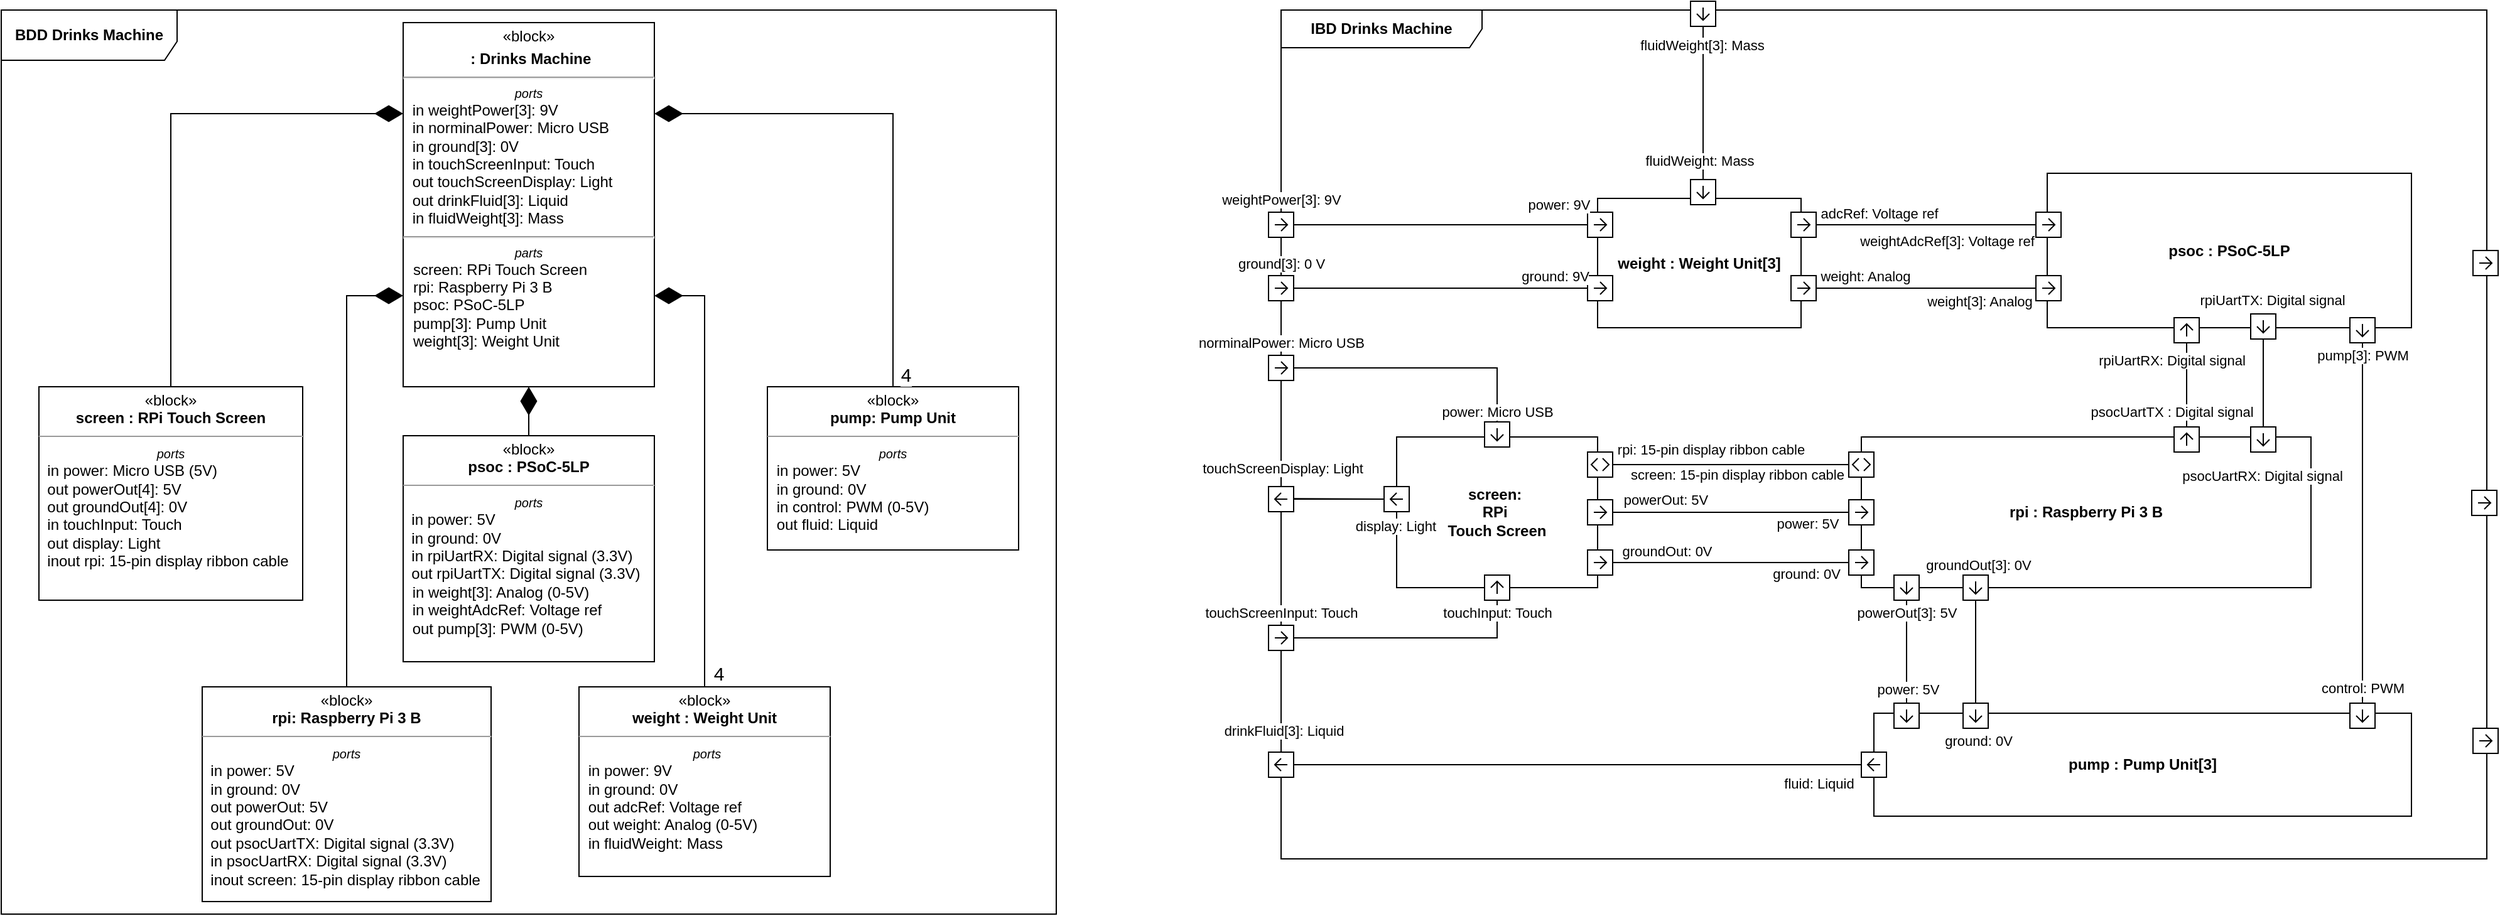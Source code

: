 <mxfile version="22.0.6" type="github">
  <diagram name="Side-1" id="0Zkaa5LIuvr8AhjXDH1g">
    <mxGraphModel dx="1489" dy="835" grid="1" gridSize="10" guides="1" tooltips="1" connect="1" arrows="1" fold="1" page="1" pageScale="1" pageWidth="827" pageHeight="1169" math="0" shadow="0">
      <root>
        <mxCell id="0" />
        <mxCell id="1" parent="0" />
        <mxCell id="g6-jFwndU6FCUU19JQ0p-2" value="&lt;b&gt;BDD Drinks Machine&lt;br&gt;&lt;/b&gt;" style="shape=umlFrame;whiteSpace=wrap;html=1;pointerEvents=0;width=140;height=40;" parent="1" vertex="1">
          <mxGeometry x="80" y="500" width="840" height="720" as="geometry" />
        </mxCell>
        <mxCell id="g6-jFwndU6FCUU19JQ0p-3" style="edgeStyle=orthogonalEdgeStyle;rounded=0;orthogonalLoop=1;jettySize=auto;html=1;exitX=0.5;exitY=0;exitDx=0;exitDy=0;entryX=0;entryY=0.25;entryDx=0;entryDy=0;endSize=20;endArrow=diamondThin;endFill=1;" parent="1" source="g6-jFwndU6FCUU19JQ0p-4" target="g6-jFwndU6FCUU19JQ0p-11" edge="1">
          <mxGeometry relative="1" as="geometry">
            <mxPoint x="400" y="705" as="targetPoint" />
          </mxGeometry>
        </mxCell>
        <mxCell id="g6-jFwndU6FCUU19JQ0p-4" value="&lt;p style=&quot;margin:0px;margin-top:4px;text-align:center;&quot;&gt;«block»&lt;br&gt;&lt;b&gt;screen : RPi Touch Screen&lt;/b&gt;&lt;br&gt;&lt;/p&gt;&lt;hr size=&quot;1&quot;&gt;&lt;div align=&quot;center&quot;&gt;&lt;i&gt;&lt;font style=&quot;font-size: 10px;&quot;&gt;ports&lt;/font&gt;&lt;/i&gt; &lt;br&gt;&lt;/div&gt;&lt;div&gt;&amp;nbsp; in power: Micro USB (5V)&lt;br&gt;&lt;div&gt;&amp;nbsp; out powerOut[4]: 5V&lt;/div&gt;&amp;nbsp; out groundOut[4]: 0V&amp;nbsp; &lt;/div&gt;&lt;div&gt;&amp;nbsp; in touchInput: Touch&lt;br&gt;&lt;/div&gt;&lt;div&gt;&amp;nbsp;&amp;nbsp;&lt;span style=&quot;background-color: initial;&quot;&gt;out display: Light&lt;/span&gt;&lt;/div&gt;&lt;div&gt;&amp;nbsp; inout rpi: 15-pin display ribbon cable&lt;/div&gt;&lt;div&gt;&lt;br&gt;&lt;/div&gt;&lt;p style=&quot;margin:0px;margin-left:4px;&quot;&gt;&amp;nbsp;&lt;br&gt;&lt;/p&gt;" style="verticalAlign=top;align=left;overflow=fill;fontSize=12;fontFamily=Helvetica;html=1;whiteSpace=wrap;" parent="1" vertex="1">
          <mxGeometry x="110" y="800" width="210" height="170" as="geometry" />
        </mxCell>
        <mxCell id="g6-jFwndU6FCUU19JQ0p-5" style="edgeStyle=orthogonalEdgeStyle;rounded=0;orthogonalLoop=1;jettySize=auto;html=1;exitX=0.5;exitY=0;exitDx=0;exitDy=0;endArrow=diamondThin;endFill=1;endSize=20;entryX=0;entryY=0.75;entryDx=0;entryDy=0;" parent="1" source="g6-jFwndU6FCUU19JQ0p-6" target="g6-jFwndU6FCUU19JQ0p-11" edge="1">
          <mxGeometry relative="1" as="geometry">
            <mxPoint x="400" y="738" as="targetPoint" />
          </mxGeometry>
        </mxCell>
        <mxCell id="g6-jFwndU6FCUU19JQ0p-6" value="&lt;p style=&quot;margin:0px;margin-top:4px;text-align:center;&quot;&gt;«block»&lt;br&gt;&lt;b&gt;rpi: Raspberry Pi 3 B&lt;/b&gt;&lt;br&gt;&lt;/p&gt;&lt;hr size=&quot;1&quot;&gt;&lt;div align=&quot;center&quot;&gt;&lt;i&gt;&lt;font style=&quot;font-size: 10px;&quot;&gt;ports&lt;/font&gt;&lt;/i&gt;&lt;/div&gt;&lt;div&gt;&amp;nbsp; in power: 5V&lt;/div&gt;&lt;div&gt;&amp;nbsp; in ground: 0V&lt;/div&gt;&lt;div&gt;&amp;nbsp; out powerOut: 5V&lt;/div&gt;&lt;div&gt;&amp;nbsp; out groundOut: 0V&lt;br&gt;&lt;/div&gt;&lt;div&gt;&amp;nbsp; out psocUartTX: Digital signal (3.3V)&lt;br&gt;&lt;/div&gt;&lt;div&gt;&amp;nbsp; in psocUartRX: Digital signal (3.3V)&lt;/div&gt;&lt;div&gt;&amp;nbsp; inout screen: 15-pin display ribbon cable&lt;br&gt;&lt;/div&gt;&lt;div&gt;&amp;nbsp; &lt;br&gt;&lt;/div&gt;&lt;p style=&quot;margin:0px;margin-left:4px;&quot;&gt;&amp;nbsp;&lt;br&gt;&lt;/p&gt;" style="verticalAlign=top;align=left;overflow=fill;fontSize=12;fontFamily=Helvetica;html=1;whiteSpace=wrap;" parent="1" vertex="1">
          <mxGeometry x="240" y="1039" width="230" height="171" as="geometry" />
        </mxCell>
        <mxCell id="g6-jFwndU6FCUU19JQ0p-7" style="edgeStyle=orthogonalEdgeStyle;rounded=0;orthogonalLoop=1;jettySize=auto;html=1;exitX=0.5;exitY=0;exitDx=0;exitDy=0;entryX=0.5;entryY=1;entryDx=0;entryDy=0;endArrow=diamondThin;endFill=1;endSize=20;" parent="1" source="g6-jFwndU6FCUU19JQ0p-8" target="g6-jFwndU6FCUU19JQ0p-11" edge="1">
          <mxGeometry relative="1" as="geometry">
            <mxPoint x="500" y="770" as="targetPoint" />
          </mxGeometry>
        </mxCell>
        <mxCell id="g6-jFwndU6FCUU19JQ0p-8" value="&lt;p style=&quot;margin:0px;margin-top:4px;text-align:center;&quot;&gt;«block»&lt;br&gt;&lt;b&gt;psoc : PSoC-5LP&lt;/b&gt;&lt;br&gt;&lt;/p&gt;&lt;hr size=&quot;1&quot;&gt;&lt;div align=&quot;center&quot;&gt;&lt;i&gt;&lt;font style=&quot;font-size: 10px;&quot;&gt;ports&lt;/font&gt;&lt;/i&gt;&lt;/div&gt;&lt;div&gt;&amp;nbsp; in power: 5V&lt;div&gt;&amp;nbsp; in ground: 0V&lt;/div&gt;&lt;/div&gt;&lt;div&gt;&amp;nbsp; in rpiUartRX: Digital signal (3.3V)&lt;/div&gt;&lt;div&gt;&amp;nbsp; out rpiUartTX: Digital signal (3.3V)&lt;/div&gt;&lt;p style=&quot;margin:0px;margin-left:4px;&quot;&gt;&amp;nbsp;in weight[3]: Analog (0-5V)&lt;/p&gt;&lt;p style=&quot;margin:0px;margin-left:4px;&quot;&gt;&amp;nbsp;in weightAdcRef: Voltage ref &lt;br&gt;&lt;/p&gt;&lt;p style=&quot;margin:0px;margin-left:4px;&quot;&gt;&amp;nbsp;out pump[3]: PWM (0-5V)&lt;br&gt;&lt;/p&gt;" style="verticalAlign=top;align=left;overflow=fill;fontSize=12;fontFamily=Helvetica;html=1;whiteSpace=wrap;" parent="1" vertex="1">
          <mxGeometry x="400" y="839" width="200" height="180" as="geometry" />
        </mxCell>
        <mxCell id="g6-jFwndU6FCUU19JQ0p-9" style="edgeStyle=orthogonalEdgeStyle;rounded=0;orthogonalLoop=1;jettySize=auto;html=1;exitX=0.5;exitY=0;exitDx=0;exitDy=0;entryX=1;entryY=0.75;entryDx=0;entryDy=0;endArrow=diamondThin;endFill=1;endSize=20;" parent="1" source="g6-jFwndU6FCUU19JQ0p-10" target="g6-jFwndU6FCUU19JQ0p-11" edge="1">
          <mxGeometry relative="1" as="geometry">
            <mxPoint x="600" y="737.5" as="targetPoint" />
          </mxGeometry>
        </mxCell>
        <mxCell id="g6-jFwndU6FCUU19JQ0p-10" value="&lt;p style=&quot;margin:0px;margin-top:4px;text-align:center;&quot;&gt;«block»&lt;br&gt;&lt;b&gt;weight : Weight Unit&lt;/b&gt;&lt;br&gt;&lt;/p&gt;&lt;hr size=&quot;1&quot;&gt;&lt;p style=&quot;margin:0px;margin-left:4px;&quot; align=&quot;center&quot;&gt;&lt;i&gt;&lt;font style=&quot;font-size: 10px;&quot;&gt;ports&lt;/font&gt;&lt;/i&gt;&lt;/p&gt;&lt;p style=&quot;margin:0px;margin-left:4px;&quot;&gt;&amp;nbsp;in power: 9V&lt;/p&gt;&lt;p style=&quot;margin:0px;margin-left:4px;&quot;&gt;&amp;nbsp;in ground: 0V&lt;br&gt;&lt;/p&gt;&lt;p style=&quot;margin:0px;margin-left:4px;&quot;&gt;&amp;nbsp;out adcRef: Voltage ref&lt;br&gt;&lt;/p&gt;&lt;p style=&quot;margin:0px;margin-left:4px;&quot;&gt;&amp;nbsp;out weight: Analog (0-5V)&lt;/p&gt;&lt;p style=&quot;margin:0px;margin-left:4px;&quot;&gt;&amp;nbsp;in fluidWeight: Mass&lt;br&gt;&lt;/p&gt;&lt;p style=&quot;margin:0px;margin-left:4px;&quot;&gt;&lt;br&gt;&lt;/p&gt;&lt;p style=&quot;margin:0px;margin-left:4px;&quot;&gt;&amp;nbsp;&lt;br&gt;&lt;/p&gt;" style="verticalAlign=top;align=left;overflow=fill;fontSize=12;fontFamily=Helvetica;html=1;whiteSpace=wrap;" parent="1" vertex="1">
          <mxGeometry x="540" y="1039" width="200" height="151" as="geometry" />
        </mxCell>
        <mxCell id="g6-jFwndU6FCUU19JQ0p-11" value="&lt;p style=&quot;margin:0px;margin-top:4px;text-align:center;&quot;&gt;«block»&lt;/p&gt;&lt;p style=&quot;margin:0px;margin-top:4px;text-align:center;&quot;&gt;&lt;b&gt;&amp;nbsp;: &lt;/b&gt;&lt;b&gt;Drinks Machine&lt;/b&gt;&lt;/p&gt;&lt;hr&gt;&lt;p style=&quot;font-size:10px;margin:0px;text-align:center;&quot;&gt;&lt;i&gt;ports&lt;/i&gt;&lt;/p&gt;&lt;p style=&quot;margin:0px;margin-left:4px;&quot; align=&quot;left&quot;&gt;&amp;nbsp;in weightPower[3]: 9V&lt;/p&gt;&lt;p style=&quot;margin:0px;margin-left:4px;&quot; align=&quot;left&quot;&gt;&amp;nbsp;in norminalPower: Micro USB&lt;br&gt;&lt;/p&gt;&lt;p style=&quot;margin:0px;margin-left:4px;&quot; align=&quot;left&quot;&gt;&amp;nbsp;in ground[3]: 0V&lt;/p&gt;&lt;p style=&quot;margin:0px;margin-left:4px;&quot; align=&quot;left&quot;&gt;&amp;nbsp;in touchScreenInput: Touch &lt;br&gt;&lt;/p&gt;&lt;p style=&quot;margin:0px;margin-left:4px;&quot; align=&quot;left&quot;&gt;&amp;nbsp;out touchScreenDisplay: Light&lt;/p&gt;&lt;p style=&quot;margin:0px;margin-left:4px;&quot; align=&quot;left&quot;&gt;&amp;nbsp;out drinkFluid[3]: Liquid&lt;/p&gt;&lt;p style=&quot;margin:0px;margin-left:4px;&quot; align=&quot;left&quot;&gt;&amp;nbsp;in fluidWeight[3]: Mass&lt;/p&gt;&lt;p style=&quot;margin:0px;margin-left:8px;text-align:left;&quot;&gt;&lt;/p&gt;&lt;hr&gt;&lt;p style=&quot;font-size:10px;margin:0px;text-align:center;&quot;&gt;&lt;i&gt;parts&lt;/i&gt;&lt;/p&gt;&lt;p style=&quot;margin:0px;margin-left:8px;text-align:left;&quot;&gt;screen: RPi Touch Screen &lt;br&gt;&lt;/p&gt;&lt;p style=&quot;margin:0px;margin-left:8px;text-align:left;&quot;&gt;rpi: Raspberry Pi 3 B&lt;/p&gt;&lt;p style=&quot;margin:0px;margin-left:8px;text-align:left;&quot;&gt;psoc: PSoC-5LP&lt;/p&gt;&lt;p style=&quot;margin:0px;margin-left:8px;text-align:left;&quot;&gt;pump[3]: Pump Unit&lt;/p&gt;&lt;p style=&quot;margin:0px;margin-left:8px;text-align:left;&quot;&gt;weight[3]: Weight Unit&lt;br&gt;&lt;/p&gt;&lt;p style=&quot;margin:0px;margin-left:8px;text-align:left;&quot;&gt;&lt;br&gt;&lt;/p&gt;&lt;p style=&quot;margin:0px;margin-left:8px;text-align:left;&quot;&gt;&lt;br&gt;&lt;/p&gt;&lt;p style=&quot;margin:0px;margin-left:8px;text-align:left;&quot;&gt;&lt;br&gt;&lt;/p&gt;&lt;p style=&quot;margin:0px;margin-left:8px;text-align:left;&quot;&gt;&lt;br&gt;&lt;/p&gt;" style="shape=rect;html=1;overflow=fill;whiteSpace=wrap;" parent="1" vertex="1">
          <mxGeometry x="400" y="510" width="200" height="290" as="geometry" />
        </mxCell>
        <mxCell id="g6-jFwndU6FCUU19JQ0p-12" value="&lt;p style=&quot;margin:0px;margin-top:4px;text-align:center;&quot;&gt;«block»&lt;br&gt;&lt;b&gt;pump: Pump Unit&lt;/b&gt;&lt;br&gt;&lt;/p&gt;&lt;hr size=&quot;1&quot;&gt;&lt;div align=&quot;center&quot;&gt;&lt;i&gt;&lt;font style=&quot;font-size: 10px;&quot;&gt;ports&lt;/font&gt;&lt;/i&gt; &lt;br&gt;&lt;/div&gt;&lt;p style=&quot;margin:0px;margin-left:4px;&quot;&gt;&amp;nbsp;in power: 5V&lt;br&gt;&lt;/p&gt;&lt;p style=&quot;margin:0px;margin-left:4px;&quot;&gt;&amp;nbsp;in ground: 0V&lt;/p&gt;&lt;p style=&quot;margin:0px;margin-left:4px;&quot;&gt;&amp;nbsp;in control: PWM (0-5V)&lt;/p&gt;&lt;p style=&quot;margin:0px;margin-left:4px;&quot;&gt;&amp;nbsp;out fluid: Liquid&lt;/p&gt;&lt;p style=&quot;margin:0px;margin-left:4px;&quot;&gt;&amp;nbsp;&lt;br&gt;&lt;/p&gt;&lt;p style=&quot;margin:0px;margin-left:4px;&quot;&gt;&amp;nbsp;&lt;br&gt;&lt;/p&gt;&lt;p style=&quot;margin:0px;margin-left:4px;&quot;&gt;&lt;br&gt;&lt;/p&gt;" style="verticalAlign=top;align=left;overflow=fill;fontSize=12;fontFamily=Helvetica;html=1;whiteSpace=wrap;" parent="1" vertex="1">
          <mxGeometry x="690" y="800" width="200" height="130" as="geometry" />
        </mxCell>
        <mxCell id="g6-jFwndU6FCUU19JQ0p-13" style="edgeStyle=orthogonalEdgeStyle;rounded=0;orthogonalLoop=1;jettySize=auto;html=1;exitX=0.5;exitY=0;exitDx=0;exitDy=0;entryX=1;entryY=0.25;entryDx=0;entryDy=0;endSize=20;endArrow=diamondThin;endFill=1;" parent="1" source="g6-jFwndU6FCUU19JQ0p-12" target="g6-jFwndU6FCUU19JQ0p-11" edge="1">
          <mxGeometry relative="1" as="geometry">
            <mxPoint x="870" y="547" as="targetPoint" />
            <mxPoint x="684" y="764" as="sourcePoint" />
          </mxGeometry>
        </mxCell>
        <mxCell id="_ADm5sP4qU8iRWEGnTbN-1" value="&lt;b&gt;IBD Drinks Machine &lt;br&gt;&lt;/b&gt;" style="shape=umlFrame;whiteSpace=wrap;html=1;pointerEvents=0;recursiveResize=0;container=1;collapsible=0;width=160;" vertex="1" parent="1">
          <mxGeometry x="1099" y="500" width="960" height="676" as="geometry" />
        </mxCell>
        <mxCell id="_ADm5sP4qU8iRWEGnTbN-2" value="&lt;b&gt;psoc : PSoC-5LP&lt;br&gt;&lt;/b&gt;" style="rounded=0;whiteSpace=wrap;html=1;" vertex="1" parent="_ADm5sP4qU8iRWEGnTbN-1">
          <mxGeometry x="610" y="130" width="290" height="123" as="geometry" />
        </mxCell>
        <mxCell id="_ADm5sP4qU8iRWEGnTbN-3" value="&lt;b&gt;rpi : Raspberry Pi 3 B&lt;br&gt;&lt;/b&gt;" style="rounded=0;whiteSpace=wrap;html=1;" vertex="1" parent="_ADm5sP4qU8iRWEGnTbN-1">
          <mxGeometry x="462" y="340" width="358" height="120" as="geometry" />
        </mxCell>
        <mxCell id="_ADm5sP4qU8iRWEGnTbN-4" value="&lt;div&gt;&lt;b&gt;screen:&amp;nbsp;&lt;/b&gt;&lt;/div&gt;&lt;div&gt;&lt;b&gt;RPi&amp;nbsp;&lt;/b&gt;&lt;/div&gt;&lt;div&gt;&lt;b&gt;Touch Screen&lt;/b&gt;&lt;/div&gt;" style="rounded=0;whiteSpace=wrap;html=1;" vertex="1" parent="_ADm5sP4qU8iRWEGnTbN-1">
          <mxGeometry x="92" y="340" width="160" height="120" as="geometry" />
        </mxCell>
        <mxCell id="_ADm5sP4qU8iRWEGnTbN-5" value="&lt;b&gt;pump : Pump Unit[3]&lt;br&gt;&lt;/b&gt;" style="rounded=0;whiteSpace=wrap;html=1;" vertex="1" parent="_ADm5sP4qU8iRWEGnTbN-1">
          <mxGeometry x="472" y="560" width="428" height="82" as="geometry" />
        </mxCell>
        <mxCell id="_ADm5sP4qU8iRWEGnTbN-8" value="" style="html=1;shape=mxgraph.sysml.port;sysMLPortType=flowN;direction=east;" vertex="1" parent="_ADm5sP4qU8iRWEGnTbN-1">
          <mxGeometry x="711" y="245" width="20" height="20" as="geometry" />
        </mxCell>
        <mxCell id="_ADm5sP4qU8iRWEGnTbN-9" value="" style="html=1;shape=mxgraph.sysml.port;sysMLPortType=flowN;direction=east;" vertex="1" parent="_ADm5sP4qU8iRWEGnTbN-1">
          <mxGeometry x="711" y="332" width="20" height="20" as="geometry" />
        </mxCell>
        <mxCell id="_ADm5sP4qU8iRWEGnTbN-10" value="" style="html=1;shape=mxgraph.sysml.port;sysMLPortType=flowN;direction=west;" vertex="1" parent="_ADm5sP4qU8iRWEGnTbN-1">
          <mxGeometry x="772" y="332" width="20" height="20" as="geometry" />
        </mxCell>
        <mxCell id="_ADm5sP4qU8iRWEGnTbN-11" value="" style="html=1;shape=mxgraph.sysml.port;sysMLPortType=flowN;direction=west;" vertex="1" parent="_ADm5sP4qU8iRWEGnTbN-1">
          <mxGeometry x="772" y="242" width="20" height="20" as="geometry" />
        </mxCell>
        <mxCell id="_ADm5sP4qU8iRWEGnTbN-12" value="" style="endArrow=none;html=1;rounded=0;exitX=0.5;exitY=1;exitDx=0;exitDy=0;exitPerimeter=0;entryX=0.5;entryY=0;entryDx=0;entryDy=0;entryPerimeter=0;" edge="1" parent="_ADm5sP4qU8iRWEGnTbN-1" source="_ADm5sP4qU8iRWEGnTbN-8" target="_ADm5sP4qU8iRWEGnTbN-9">
          <mxGeometry width="50" height="50" relative="1" as="geometry">
            <mxPoint x="390" y="21" as="sourcePoint" />
            <mxPoint x="388" y="152" as="targetPoint" />
          </mxGeometry>
        </mxCell>
        <mxCell id="_ADm5sP4qU8iRWEGnTbN-13" value="psocUartTX : Digital signal" style="edgeLabel;html=1;align=center;verticalAlign=middle;resizable=0;points=[];" connectable="0" vertex="1" parent="_ADm5sP4qU8iRWEGnTbN-12">
          <mxGeometry x="0.725" relative="1" as="geometry">
            <mxPoint x="-12" y="-3" as="offset" />
          </mxGeometry>
        </mxCell>
        <mxCell id="_ADm5sP4qU8iRWEGnTbN-14" value="rpiUartRX: Digital signal" style="edgeLabel;html=1;align=center;verticalAlign=middle;resizable=0;points=[];" connectable="0" vertex="1" parent="_ADm5sP4qU8iRWEGnTbN-12">
          <mxGeometry x="-0.598" y="4" relative="1" as="geometry">
            <mxPoint x="-16" as="offset" />
          </mxGeometry>
        </mxCell>
        <mxCell id="_ADm5sP4qU8iRWEGnTbN-15" value="" style="endArrow=none;html=1;rounded=0;exitX=0.5;exitY=0;exitDx=0;exitDy=0;exitPerimeter=0;entryX=0.5;entryY=1;entryDx=0;entryDy=0;entryPerimeter=0;" edge="1" parent="_ADm5sP4qU8iRWEGnTbN-1" source="_ADm5sP4qU8iRWEGnTbN-11" target="_ADm5sP4qU8iRWEGnTbN-10">
          <mxGeometry width="50" height="50" relative="1" as="geometry">
            <mxPoint x="933" y="139" as="sourcePoint" />
            <mxPoint x="931" y="270" as="targetPoint" />
          </mxGeometry>
        </mxCell>
        <mxCell id="_ADm5sP4qU8iRWEGnTbN-16" value="psocUartRX: Digital signal " style="edgeLabel;html=1;align=center;verticalAlign=middle;resizable=0;points=[];" connectable="0" vertex="1" parent="_ADm5sP4qU8iRWEGnTbN-15">
          <mxGeometry x="0.725" relative="1" as="geometry">
            <mxPoint x="-1" y="48" as="offset" />
          </mxGeometry>
        </mxCell>
        <mxCell id="_ADm5sP4qU8iRWEGnTbN-17" value="rpiUartTX: Digital signal" style="edgeLabel;html=1;align=center;verticalAlign=middle;resizable=0;points=[];" connectable="0" vertex="1" parent="_ADm5sP4qU8iRWEGnTbN-15">
          <mxGeometry x="-0.555" relative="1" as="geometry">
            <mxPoint x="7" y="-47" as="offset" />
          </mxGeometry>
        </mxCell>
        <mxCell id="_ADm5sP4qU8iRWEGnTbN-21" value="" style="html=1;shape=mxgraph.sysml.port;sysMLPortType=flowN;direction=west;" vertex="1" parent="_ADm5sP4qU8iRWEGnTbN-1">
          <mxGeometry x="488" y="450" width="20" height="20" as="geometry" />
        </mxCell>
        <mxCell id="_ADm5sP4qU8iRWEGnTbN-22" value="" style="html=1;shape=mxgraph.sysml.port;sysMLPortType=flowN;direction=west;" vertex="1" parent="_ADm5sP4qU8iRWEGnTbN-1">
          <mxGeometry x="488" y="552" width="20" height="20" as="geometry" />
        </mxCell>
        <mxCell id="_ADm5sP4qU8iRWEGnTbN-23" value="" style="endArrow=none;html=1;rounded=0;exitX=0.5;exitY=0;exitDx=0;exitDy=0;exitPerimeter=0;entryX=0.5;entryY=1;entryDx=0;entryDy=0;entryPerimeter=0;" edge="1" parent="_ADm5sP4qU8iRWEGnTbN-1" source="_ADm5sP4qU8iRWEGnTbN-21" target="_ADm5sP4qU8iRWEGnTbN-22">
          <mxGeometry width="50" height="50" relative="1" as="geometry">
            <mxPoint x="724" y="454" as="sourcePoint" />
            <mxPoint x="721" y="523" as="targetPoint" />
          </mxGeometry>
        </mxCell>
        <mxCell id="_ADm5sP4qU8iRWEGnTbN-24" value="power: 5V" style="edgeLabel;html=1;align=center;verticalAlign=middle;resizable=0;points=[];" connectable="0" vertex="1" parent="_ADm5sP4qU8iRWEGnTbN-23">
          <mxGeometry x="0.725" relative="1" as="geometry">
            <mxPoint x="1" as="offset" />
          </mxGeometry>
        </mxCell>
        <mxCell id="_ADm5sP4qU8iRWEGnTbN-25" value="powerOut[3]: 5V" style="edgeLabel;html=1;align=center;verticalAlign=middle;resizable=0;points=[];" connectable="0" vertex="1" parent="_ADm5sP4qU8iRWEGnTbN-23">
          <mxGeometry x="-0.555" relative="1" as="geometry">
            <mxPoint y="-8" as="offset" />
          </mxGeometry>
        </mxCell>
        <mxCell id="_ADm5sP4qU8iRWEGnTbN-27" value="" style="html=1;shape=mxgraph.sysml.port;sysMLPortType=flowN;direction=south;" vertex="1" parent="_ADm5sP4qU8iRWEGnTbN-1">
          <mxGeometry x="949" y="572" width="20" height="20" as="geometry" />
        </mxCell>
        <mxCell id="_ADm5sP4qU8iRWEGnTbN-34" value="" style="endArrow=none;html=1;rounded=0;exitX=1;exitY=0.5;exitDx=0;exitDy=0;exitPerimeter=0;entryX=0.5;entryY=0;entryDx=0;entryDy=0;entryPerimeter=0;" edge="1" parent="_ADm5sP4qU8iRWEGnTbN-1" target="_ADm5sP4qU8iRWEGnTbN-78">
          <mxGeometry width="50" height="50" relative="1" as="geometry">
            <mxPoint x="10" y="389.08" as="sourcePoint" />
            <mxPoint x="95" y="389.08" as="targetPoint" />
          </mxGeometry>
        </mxCell>
        <mxCell id="_ADm5sP4qU8iRWEGnTbN-35" value="display: Light" style="edgeLabel;html=1;align=center;verticalAlign=middle;resizable=0;points=[];" connectable="0" vertex="1" parent="_ADm5sP4qU8iRWEGnTbN-34">
          <mxGeometry x="0.725" relative="1" as="geometry">
            <mxPoint x="19" y="21" as="offset" />
          </mxGeometry>
        </mxCell>
        <mxCell id="_ADm5sP4qU8iRWEGnTbN-36" value="touchScreenDisplay: Light" style="edgeLabel;html=1;align=center;verticalAlign=middle;resizable=0;points=[];" connectable="0" vertex="1" parent="_ADm5sP4qU8iRWEGnTbN-34">
          <mxGeometry x="-0.555" relative="1" as="geometry">
            <mxPoint x="-25" y="-24" as="offset" />
          </mxGeometry>
        </mxCell>
        <mxCell id="_ADm5sP4qU8iRWEGnTbN-37" value="" style="endArrow=none;html=1;rounded=0;exitX=1;exitY=0.5;exitDx=0;exitDy=0;exitPerimeter=0;entryX=0;entryY=0.5;entryDx=0;entryDy=0;entryPerimeter=0;" edge="1" parent="_ADm5sP4qU8iRWEGnTbN-1" source="_ADm5sP4qU8iRWEGnTbN-80" target="_ADm5sP4qU8iRWEGnTbN-81">
          <mxGeometry width="50" height="50" relative="1" as="geometry">
            <mxPoint x="282" y="361.86" as="sourcePoint" />
            <mxPoint x="446.0" y="361.86" as="targetPoint" />
          </mxGeometry>
        </mxCell>
        <mxCell id="_ADm5sP4qU8iRWEGnTbN-38" value="screen: 15-pin display ribbon cable" style="edgeLabel;html=1;align=center;verticalAlign=middle;resizable=0;points=[];" connectable="0" vertex="1" parent="_ADm5sP4qU8iRWEGnTbN-37">
          <mxGeometry x="0.725" relative="1" as="geometry">
            <mxPoint x="-63" y="8" as="offset" />
          </mxGeometry>
        </mxCell>
        <mxCell id="_ADm5sP4qU8iRWEGnTbN-39" value="rpi: 15-pin display ribbon cable" style="edgeLabel;html=1;align=center;verticalAlign=middle;resizable=0;points=[];" connectable="0" vertex="1" parent="_ADm5sP4qU8iRWEGnTbN-37">
          <mxGeometry x="-0.555" relative="1" as="geometry">
            <mxPoint x="36" y="-12" as="offset" />
          </mxGeometry>
        </mxCell>
        <mxCell id="_ADm5sP4qU8iRWEGnTbN-46" value="" style="endArrow=none;html=1;rounded=0;exitX=0.5;exitY=0;exitDx=0;exitDy=0;exitPerimeter=0;entryX=0.5;entryY=1;entryDx=0;entryDy=0;entryPerimeter=0;" edge="1" parent="_ADm5sP4qU8iRWEGnTbN-1" source="_ADm5sP4qU8iRWEGnTbN-52" target="_ADm5sP4qU8iRWEGnTbN-55">
          <mxGeometry width="50" height="50" relative="1" as="geometry">
            <mxPoint x="339" y="395" as="sourcePoint" />
            <mxPoint x="514" y="395" as="targetPoint" />
          </mxGeometry>
        </mxCell>
        <mxCell id="_ADm5sP4qU8iRWEGnTbN-47" value="power: 5V" style="edgeLabel;html=1;align=center;verticalAlign=middle;resizable=0;points=[];" connectable="0" vertex="1" parent="_ADm5sP4qU8iRWEGnTbN-46">
          <mxGeometry x="0.725" relative="1" as="geometry">
            <mxPoint x="-7" y="9" as="offset" />
          </mxGeometry>
        </mxCell>
        <mxCell id="_ADm5sP4qU8iRWEGnTbN-48" value="powerOut: 5V" style="edgeLabel;html=1;align=center;verticalAlign=middle;resizable=0;points=[];" connectable="0" vertex="1" parent="_ADm5sP4qU8iRWEGnTbN-46">
          <mxGeometry x="-0.555" relative="1" as="geometry">
            <mxPoint y="-10" as="offset" />
          </mxGeometry>
        </mxCell>
        <mxCell id="_ADm5sP4qU8iRWEGnTbN-49" value="" style="endArrow=none;html=1;rounded=0;exitX=0.5;exitY=0;exitDx=0;exitDy=0;exitPerimeter=0;entryX=0.5;entryY=1;entryDx=0;entryDy=0;entryPerimeter=0;" edge="1" parent="_ADm5sP4qU8iRWEGnTbN-1" source="_ADm5sP4qU8iRWEGnTbN-53" target="_ADm5sP4qU8iRWEGnTbN-54">
          <mxGeometry width="50" height="50" relative="1" as="geometry">
            <mxPoint x="337" y="425" as="sourcePoint" />
            <mxPoint x="516" y="425" as="targetPoint" />
          </mxGeometry>
        </mxCell>
        <mxCell id="_ADm5sP4qU8iRWEGnTbN-50" value="ground: 0V" style="edgeLabel;html=1;align=center;verticalAlign=middle;resizable=0;points=[];" connectable="0" vertex="1" parent="_ADm5sP4qU8iRWEGnTbN-49">
          <mxGeometry x="0.725" relative="1" as="geometry">
            <mxPoint x="-8" y="9" as="offset" />
          </mxGeometry>
        </mxCell>
        <mxCell id="_ADm5sP4qU8iRWEGnTbN-51" value="groundOut: 0V" style="edgeLabel;html=1;align=center;verticalAlign=middle;resizable=0;points=[];" connectable="0" vertex="1" parent="_ADm5sP4qU8iRWEGnTbN-49">
          <mxGeometry x="-0.555" relative="1" as="geometry">
            <mxPoint x="1" y="-9" as="offset" />
          </mxGeometry>
        </mxCell>
        <mxCell id="_ADm5sP4qU8iRWEGnTbN-52" value="" style="html=1;shape=mxgraph.sysml.port;sysMLPortType=flowN;direction=south;" vertex="1" parent="_ADm5sP4qU8iRWEGnTbN-1">
          <mxGeometry x="244" y="390" width="20" height="20" as="geometry" />
        </mxCell>
        <mxCell id="_ADm5sP4qU8iRWEGnTbN-53" value="" style="html=1;shape=mxgraph.sysml.port;sysMLPortType=flowN;direction=south;" vertex="1" parent="_ADm5sP4qU8iRWEGnTbN-1">
          <mxGeometry x="244" y="430" width="20" height="20" as="geometry" />
        </mxCell>
        <mxCell id="_ADm5sP4qU8iRWEGnTbN-54" value="" style="html=1;shape=mxgraph.sysml.port;sysMLPortType=flowN;direction=south;" vertex="1" parent="_ADm5sP4qU8iRWEGnTbN-1">
          <mxGeometry x="452" y="430" width="20" height="20" as="geometry" />
        </mxCell>
        <mxCell id="_ADm5sP4qU8iRWEGnTbN-55" value="" style="html=1;shape=mxgraph.sysml.port;sysMLPortType=flowN;direction=south;" vertex="1" parent="_ADm5sP4qU8iRWEGnTbN-1">
          <mxGeometry x="452" y="390" width="20" height="20" as="geometry" />
        </mxCell>
        <mxCell id="_ADm5sP4qU8iRWEGnTbN-57" value="" style="html=1;shape=mxgraph.sysml.port;sysMLPortType=flowN;direction=south;" vertex="1" parent="_ADm5sP4qU8iRWEGnTbN-1">
          <mxGeometry x="949" y="191.5" width="20" height="20" as="geometry" />
        </mxCell>
        <mxCell id="_ADm5sP4qU8iRWEGnTbN-61" value="&lt;b&gt;weight : Weight Unit[3]&lt;br&gt;&lt;/b&gt;" style="rounded=0;whiteSpace=wrap;html=1;" vertex="1" parent="_ADm5sP4qU8iRWEGnTbN-1">
          <mxGeometry x="252" y="150" width="162" height="103" as="geometry" />
        </mxCell>
        <mxCell id="_ADm5sP4qU8iRWEGnTbN-62" value="" style="endArrow=none;html=1;rounded=0;entryX=0.5;entryY=0;entryDx=0;entryDy=0;entryPerimeter=0;exitX=0.5;exitY=1;exitDx=0;exitDy=0;exitPerimeter=0;" edge="1" parent="_ADm5sP4qU8iRWEGnTbN-1" source="_ADm5sP4qU8iRWEGnTbN-65" target="_ADm5sP4qU8iRWEGnTbN-66">
          <mxGeometry width="50" height="50" relative="1" as="geometry">
            <mxPoint x="190" y="122" as="sourcePoint" />
            <mxPoint x="190" y="13" as="targetPoint" />
          </mxGeometry>
        </mxCell>
        <mxCell id="_ADm5sP4qU8iRWEGnTbN-63" value="fluidWeight: Mass" style="edgeLabel;html=1;align=center;verticalAlign=middle;resizable=0;points=[];" connectable="0" vertex="1" parent="_ADm5sP4qU8iRWEGnTbN-62">
          <mxGeometry x="-0.766" relative="1" as="geometry">
            <mxPoint x="-3" y="-1" as="offset" />
          </mxGeometry>
        </mxCell>
        <mxCell id="_ADm5sP4qU8iRWEGnTbN-64" value="fluidWeight[3]: Mass" style="edgeLabel;html=1;align=center;verticalAlign=middle;resizable=0;points=[];" connectable="0" vertex="1" parent="_ADm5sP4qU8iRWEGnTbN-62">
          <mxGeometry x="0.76" y="1" relative="1" as="geometry">
            <mxPoint as="offset" />
          </mxGeometry>
        </mxCell>
        <mxCell id="_ADm5sP4qU8iRWEGnTbN-65" value="" style="html=1;shape=mxgraph.sysml.port;sysMLPortType=flowN;direction=west;" vertex="1" parent="_ADm5sP4qU8iRWEGnTbN-1">
          <mxGeometry x="326" y="135" width="20" height="20" as="geometry" />
        </mxCell>
        <mxCell id="_ADm5sP4qU8iRWEGnTbN-66" value="" style="html=1;shape=mxgraph.sysml.port;sysMLPortType=flowN;direction=west;" vertex="1" parent="_ADm5sP4qU8iRWEGnTbN-1">
          <mxGeometry x="326" y="-7" width="20" height="20" as="geometry" />
        </mxCell>
        <mxCell id="_ADm5sP4qU8iRWEGnTbN-68" value="" style="html=1;shape=mxgraph.sysml.port;sysMLPortType=flowN;direction=west;" vertex="1" parent="_ADm5sP4qU8iRWEGnTbN-1">
          <mxGeometry x="162" y="328" width="20" height="20" as="geometry" />
        </mxCell>
        <mxCell id="_ADm5sP4qU8iRWEGnTbN-79" value="" style="edgeStyle=orthogonalEdgeStyle;rounded=0;orthogonalLoop=1;jettySize=auto;html=1;endArrow=none;endFill=0;" edge="1" parent="_ADm5sP4qU8iRWEGnTbN-1" source="_ADm5sP4qU8iRWEGnTbN-77" target="_ADm5sP4qU8iRWEGnTbN-78">
          <mxGeometry relative="1" as="geometry" />
        </mxCell>
        <mxCell id="_ADm5sP4qU8iRWEGnTbN-77" value="" style="html=1;shape=mxgraph.sysml.port;sysMLPortType=flowN;direction=north;" vertex="1" parent="_ADm5sP4qU8iRWEGnTbN-1">
          <mxGeometry x="-10" y="379.5" width="20" height="20" as="geometry" />
        </mxCell>
        <mxCell id="_ADm5sP4qU8iRWEGnTbN-78" value="" style="html=1;shape=mxgraph.sysml.port;sysMLPortType=flowN;direction=north;" vertex="1" parent="_ADm5sP4qU8iRWEGnTbN-1">
          <mxGeometry x="82" y="379.5" width="20" height="20" as="geometry" />
        </mxCell>
        <mxCell id="_ADm5sP4qU8iRWEGnTbN-80" value="" style="html=1;shape=mxgraph.sysml.port;sysMLPortType=doubleH;" vertex="1" parent="_ADm5sP4qU8iRWEGnTbN-1">
          <mxGeometry x="244" y="352" width="20" height="20" as="geometry" />
        </mxCell>
        <mxCell id="_ADm5sP4qU8iRWEGnTbN-81" value="" style="html=1;shape=mxgraph.sysml.port;sysMLPortType=doubleH;" vertex="1" parent="_ADm5sP4qU8iRWEGnTbN-1">
          <mxGeometry x="452" y="352" width="20" height="20" as="geometry" />
        </mxCell>
        <mxCell id="_ADm5sP4qU8iRWEGnTbN-83" value="" style="html=1;shape=mxgraph.sysml.port;sysMLPortType=flowN;direction=west;" vertex="1" parent="_ADm5sP4qU8iRWEGnTbN-1">
          <mxGeometry x="543" y="450" width="20" height="20" as="geometry" />
        </mxCell>
        <mxCell id="_ADm5sP4qU8iRWEGnTbN-84" value="" style="html=1;shape=mxgraph.sysml.port;sysMLPortType=flowN;direction=west;" vertex="1" parent="_ADm5sP4qU8iRWEGnTbN-1">
          <mxGeometry x="543" y="552" width="20" height="20" as="geometry" />
        </mxCell>
        <mxCell id="_ADm5sP4qU8iRWEGnTbN-85" style="edgeStyle=orthogonalEdgeStyle;rounded=0;orthogonalLoop=1;jettySize=auto;html=1;exitX=0.5;exitY=0;exitDx=0;exitDy=0;exitPerimeter=0;entryX=0.5;entryY=1;entryDx=0;entryDy=0;entryPerimeter=0;endArrow=none;endFill=0;" edge="1" parent="_ADm5sP4qU8iRWEGnTbN-1" source="_ADm5sP4qU8iRWEGnTbN-83" target="_ADm5sP4qU8iRWEGnTbN-84">
          <mxGeometry relative="1" as="geometry" />
        </mxCell>
        <mxCell id="_ADm5sP4qU8iRWEGnTbN-86" value="groundOut[3]: 0V" style="edgeLabel;html=1;align=center;verticalAlign=middle;resizable=0;points=[];" connectable="0" vertex="1" parent="_ADm5sP4qU8iRWEGnTbN-1">
          <mxGeometry x="563.005" y="444.0" as="geometry">
            <mxPoint x="-8" y="-2" as="offset" />
          </mxGeometry>
        </mxCell>
        <mxCell id="_ADm5sP4qU8iRWEGnTbN-87" value="ground: 0V" style="edgeLabel;html=1;align=center;verticalAlign=middle;resizable=0;points=[];" connectable="0" vertex="1" parent="_ADm5sP4qU8iRWEGnTbN-1">
          <mxGeometry x="555.005" y="582.0" as="geometry" />
        </mxCell>
        <mxCell id="_ADm5sP4qU8iRWEGnTbN-88" value="" style="html=1;shape=mxgraph.sysml.port;sysMLPortType=flowN;direction=north;" vertex="1" parent="_ADm5sP4qU8iRWEGnTbN-1">
          <mxGeometry x="462" y="591" width="20" height="20" as="geometry" />
        </mxCell>
        <mxCell id="_ADm5sP4qU8iRWEGnTbN-89" value="" style="html=1;shape=mxgraph.sysml.port;sysMLPortType=flowN;direction=north;" vertex="1" parent="_ADm5sP4qU8iRWEGnTbN-1">
          <mxGeometry x="-10" y="591" width="20" height="20" as="geometry" />
        </mxCell>
        <mxCell id="_ADm5sP4qU8iRWEGnTbN-90" style="edgeStyle=orthogonalEdgeStyle;rounded=0;orthogonalLoop=1;jettySize=auto;html=1;exitX=0.5;exitY=0;exitDx=0;exitDy=0;exitPerimeter=0;entryX=0.5;entryY=1;entryDx=0;entryDy=0;entryPerimeter=0;endArrow=none;endFill=0;" edge="1" parent="_ADm5sP4qU8iRWEGnTbN-1" source="_ADm5sP4qU8iRWEGnTbN-88" target="_ADm5sP4qU8iRWEGnTbN-89">
          <mxGeometry relative="1" as="geometry" />
        </mxCell>
        <mxCell id="_ADm5sP4qU8iRWEGnTbN-91" value="fluid: Liquid" style="edgeLabel;html=1;align=center;verticalAlign=middle;resizable=0;points=[];" connectable="0" vertex="1" parent="_ADm5sP4qU8iRWEGnTbN-1">
          <mxGeometry x="426.002" y="582" as="geometry">
            <mxPoint x="2" y="34" as="offset" />
          </mxGeometry>
        </mxCell>
        <mxCell id="_ADm5sP4qU8iRWEGnTbN-92" value="drinkFluid[3]: Liquid" style="edgeLabel;html=1;align=center;verticalAlign=middle;resizable=0;points=[];" connectable="0" vertex="1" parent="_ADm5sP4qU8iRWEGnTbN-1">
          <mxGeometry x="0.002" y="540" as="geometry">
            <mxPoint x="2" y="34" as="offset" />
          </mxGeometry>
        </mxCell>
        <mxCell id="_ADm5sP4qU8iRWEGnTbN-93" value="" style="html=1;shape=mxgraph.sysml.port;sysMLPortType=flowN;direction=west;" vertex="1" parent="_ADm5sP4qU8iRWEGnTbN-1">
          <mxGeometry x="851" y="245" width="20" height="20" as="geometry" />
        </mxCell>
        <mxCell id="_ADm5sP4qU8iRWEGnTbN-94" value="" style="html=1;shape=mxgraph.sysml.port;sysMLPortType=flowN;direction=west;" vertex="1" parent="_ADm5sP4qU8iRWEGnTbN-1">
          <mxGeometry x="851" y="552" width="20" height="20" as="geometry" />
        </mxCell>
        <mxCell id="_ADm5sP4qU8iRWEGnTbN-96" style="edgeStyle=orthogonalEdgeStyle;rounded=0;orthogonalLoop=1;jettySize=auto;html=1;exitX=0.5;exitY=0;exitDx=0;exitDy=0;exitPerimeter=0;entryX=0.5;entryY=1;entryDx=0;entryDy=0;entryPerimeter=0;endArrow=none;endFill=0;" edge="1" parent="_ADm5sP4qU8iRWEGnTbN-1" source="_ADm5sP4qU8iRWEGnTbN-93" target="_ADm5sP4qU8iRWEGnTbN-94">
          <mxGeometry relative="1" as="geometry" />
        </mxCell>
        <mxCell id="_ADm5sP4qU8iRWEGnTbN-97" value="pump[3]: PWM" style="edgeLabel;html=1;align=center;verticalAlign=middle;resizable=0;points=[];" connectable="0" vertex="1" parent="_ADm5sP4qU8iRWEGnTbN-1">
          <mxGeometry x="861" y="274.995" as="geometry" />
        </mxCell>
        <mxCell id="_ADm5sP4qU8iRWEGnTbN-98" value="control: PWM" style="edgeLabel;html=1;align=center;verticalAlign=middle;resizable=0;points=[];" connectable="0" vertex="1" parent="_ADm5sP4qU8iRWEGnTbN-1">
          <mxGeometry x="861" y="539.995" as="geometry" />
        </mxCell>
        <mxCell id="_ADm5sP4qU8iRWEGnTbN-101" value="" style="html=1;shape=mxgraph.sysml.port;sysMLPortType=flowN;direction=south;" vertex="1" parent="_ADm5sP4qU8iRWEGnTbN-1">
          <mxGeometry x="-10" y="275" width="20" height="20" as="geometry" />
        </mxCell>
        <mxCell id="_ADm5sP4qU8iRWEGnTbN-103" style="edgeStyle=orthogonalEdgeStyle;rounded=0;orthogonalLoop=1;jettySize=auto;html=1;exitX=0.5;exitY=0;exitDx=0;exitDy=0;exitPerimeter=0;entryX=0.5;entryY=1;entryDx=0;entryDy=0;entryPerimeter=0;endArrow=none;endFill=0;" edge="1" parent="_ADm5sP4qU8iRWEGnTbN-1" source="_ADm5sP4qU8iRWEGnTbN-101" target="_ADm5sP4qU8iRWEGnTbN-68">
          <mxGeometry relative="1" as="geometry" />
        </mxCell>
        <mxCell id="_ADm5sP4qU8iRWEGnTbN-104" value="norminalPower: Micro USB" style="edgeLabel;html=1;align=center;verticalAlign=middle;resizable=0;points=[];" connectable="0" vertex="1" parent="_ADm5sP4qU8iRWEGnTbN-1">
          <mxGeometry x="0.0" y="265.004" as="geometry" />
        </mxCell>
        <mxCell id="_ADm5sP4qU8iRWEGnTbN-105" value="power: Micro USB" style="edgeLabel;html=1;align=center;verticalAlign=middle;resizable=0;points=[];" connectable="0" vertex="1" parent="_ADm5sP4qU8iRWEGnTbN-1">
          <mxGeometry x="172.0" y="320.004" as="geometry" />
        </mxCell>
        <mxCell id="_ADm5sP4qU8iRWEGnTbN-109" value="" style="html=1;shape=mxgraph.sysml.port;sysMLPortType=flowN;direction=south;" vertex="1" parent="_ADm5sP4qU8iRWEGnTbN-1">
          <mxGeometry x="-10" y="211.5" width="20" height="20" as="geometry" />
        </mxCell>
        <mxCell id="_ADm5sP4qU8iRWEGnTbN-110" value="" style="html=1;shape=mxgraph.sysml.port;sysMLPortType=flowN;direction=south;" vertex="1" parent="_ADm5sP4qU8iRWEGnTbN-1">
          <mxGeometry x="244" y="211.5" width="20" height="20" as="geometry" />
        </mxCell>
        <mxCell id="_ADm5sP4qU8iRWEGnTbN-111" style="edgeStyle=orthogonalEdgeStyle;rounded=0;orthogonalLoop=1;jettySize=auto;html=1;exitX=0.5;exitY=0;exitDx=0;exitDy=0;exitPerimeter=0;entryX=0.5;entryY=1;entryDx=0;entryDy=0;entryPerimeter=0;endArrow=none;endFill=0;" edge="1" parent="_ADm5sP4qU8iRWEGnTbN-1" source="_ADm5sP4qU8iRWEGnTbN-109" target="_ADm5sP4qU8iRWEGnTbN-110">
          <mxGeometry relative="1" as="geometry" />
        </mxCell>
        <mxCell id="_ADm5sP4qU8iRWEGnTbN-112" value="ground[3]: 0 V" style="edgeLabel;html=1;align=center;verticalAlign=middle;resizable=0;points=[];" connectable="0" vertex="1" parent="_ADm5sP4qU8iRWEGnTbN-1">
          <mxGeometry x="0.0" y="201.504" as="geometry" />
        </mxCell>
        <mxCell id="_ADm5sP4qU8iRWEGnTbN-115" value="" style="html=1;shape=mxgraph.sysml.port;sysMLPortType=flowN;direction=south;" vertex="1" parent="_ADm5sP4qU8iRWEGnTbN-1">
          <mxGeometry x="244" y="161" width="20" height="20" as="geometry" />
        </mxCell>
        <mxCell id="_ADm5sP4qU8iRWEGnTbN-116" value="" style="html=1;shape=mxgraph.sysml.port;sysMLPortType=flowN;direction=south;" vertex="1" parent="_ADm5sP4qU8iRWEGnTbN-1">
          <mxGeometry x="-10" y="161" width="20" height="20" as="geometry" />
        </mxCell>
        <mxCell id="_ADm5sP4qU8iRWEGnTbN-117" style="edgeStyle=orthogonalEdgeStyle;rounded=0;orthogonalLoop=1;jettySize=auto;html=1;exitX=0.5;exitY=0;exitDx=0;exitDy=0;exitPerimeter=0;entryX=0.5;entryY=1;entryDx=0;entryDy=0;entryPerimeter=0;endArrow=none;endFill=0;" edge="1" parent="_ADm5sP4qU8iRWEGnTbN-1" source="_ADm5sP4qU8iRWEGnTbN-116" target="_ADm5sP4qU8iRWEGnTbN-115">
          <mxGeometry relative="1" as="geometry" />
        </mxCell>
        <mxCell id="_ADm5sP4qU8iRWEGnTbN-118" value="power: 9V" style="edgeLabel;html=1;align=center;verticalAlign=middle;resizable=0;points=[];" connectable="0" vertex="1" parent="_ADm5sP4qU8iRWEGnTbN-1">
          <mxGeometry x="221.0" y="155.004" as="geometry" />
        </mxCell>
        <mxCell id="_ADm5sP4qU8iRWEGnTbN-119" value="ground: 9V" style="edgeLabel;html=1;align=center;verticalAlign=middle;resizable=0;points=[];" connectable="0" vertex="1" parent="_ADm5sP4qU8iRWEGnTbN-1">
          <mxGeometry x="221.0" y="171.004" as="geometry">
            <mxPoint x="-3" y="41" as="offset" />
          </mxGeometry>
        </mxCell>
        <mxCell id="_ADm5sP4qU8iRWEGnTbN-120" value="" style="html=1;shape=mxgraph.sysml.port;sysMLPortType=flowN;direction=south;" vertex="1" parent="_ADm5sP4qU8iRWEGnTbN-1">
          <mxGeometry x="406" y="161" width="20" height="20" as="geometry" />
        </mxCell>
        <mxCell id="_ADm5sP4qU8iRWEGnTbN-121" value="" style="html=1;shape=mxgraph.sysml.port;sysMLPortType=flowN;direction=south;" vertex="1" parent="_ADm5sP4qU8iRWEGnTbN-1">
          <mxGeometry x="406" y="211.5" width="20" height="20" as="geometry" />
        </mxCell>
        <mxCell id="_ADm5sP4qU8iRWEGnTbN-123" value="" style="html=1;shape=mxgraph.sysml.port;sysMLPortType=flowN;direction=south;" vertex="1" parent="_ADm5sP4qU8iRWEGnTbN-1">
          <mxGeometry x="601" y="161" width="20" height="20" as="geometry" />
        </mxCell>
        <mxCell id="_ADm5sP4qU8iRWEGnTbN-124" value="" style="html=1;shape=mxgraph.sysml.port;sysMLPortType=flowN;direction=south;" vertex="1" parent="_ADm5sP4qU8iRWEGnTbN-1">
          <mxGeometry x="601" y="211.5" width="20" height="20" as="geometry" />
        </mxCell>
        <mxCell id="_ADm5sP4qU8iRWEGnTbN-125" style="edgeStyle=orthogonalEdgeStyle;rounded=0;orthogonalLoop=1;jettySize=auto;html=1;exitX=0.5;exitY=0;exitDx=0;exitDy=0;exitPerimeter=0;entryX=0.5;entryY=1;entryDx=0;entryDy=0;entryPerimeter=0;endArrow=none;endFill=0;" edge="1" parent="_ADm5sP4qU8iRWEGnTbN-1" source="_ADm5sP4qU8iRWEGnTbN-121" target="_ADm5sP4qU8iRWEGnTbN-124">
          <mxGeometry relative="1" as="geometry" />
        </mxCell>
        <mxCell id="_ADm5sP4qU8iRWEGnTbN-126" style="edgeStyle=orthogonalEdgeStyle;rounded=0;orthogonalLoop=1;jettySize=auto;html=1;exitX=0.5;exitY=0;exitDx=0;exitDy=0;exitPerimeter=0;entryX=0.5;entryY=1;entryDx=0;entryDy=0;entryPerimeter=0;endArrow=none;endFill=0;" edge="1" parent="_ADm5sP4qU8iRWEGnTbN-1" source="_ADm5sP4qU8iRWEGnTbN-120" target="_ADm5sP4qU8iRWEGnTbN-123">
          <mxGeometry relative="1" as="geometry" />
        </mxCell>
        <mxCell id="_ADm5sP4qU8iRWEGnTbN-127" value="adcRef: Voltage ref" style="edgeLabel;html=1;align=center;verticalAlign=middle;resizable=0;points=[];" connectable="0" vertex="1" parent="_ADm5sP4qU8iRWEGnTbN-1">
          <mxGeometry x="476.0" y="162.004" as="geometry" />
        </mxCell>
        <mxCell id="_ADm5sP4qU8iRWEGnTbN-128" value="weightAdcRef[3]: Voltage ref" style="edgeLabel;html=1;align=center;verticalAlign=middle;resizable=0;points=[];" connectable="0" vertex="1" parent="_ADm5sP4qU8iRWEGnTbN-1">
          <mxGeometry x="530.0" y="183.504" as="geometry" />
        </mxCell>
        <mxCell id="_ADm5sP4qU8iRWEGnTbN-129" value="weight: Analog" style="edgeLabel;html=1;align=center;verticalAlign=middle;resizable=0;points=[];" connectable="0" vertex="1" parent="_ADm5sP4qU8iRWEGnTbN-1">
          <mxGeometry x="465.0" y="211.504" as="geometry" />
        </mxCell>
        <mxCell id="_ADm5sP4qU8iRWEGnTbN-130" value="weight[3]: Analog" style="edgeLabel;html=1;align=center;verticalAlign=middle;resizable=0;points=[];" connectable="0" vertex="1" parent="_ADm5sP4qU8iRWEGnTbN-1">
          <mxGeometry x="556.0" y="231.504" as="geometry" />
        </mxCell>
        <mxCell id="_ADm5sP4qU8iRWEGnTbN-132" value="" style="html=1;shape=mxgraph.sysml.port;sysMLPortType=flowN;direction=south;" vertex="1" parent="_ADm5sP4qU8iRWEGnTbN-1">
          <mxGeometry x="-10" y="490" width="20" height="20" as="geometry" />
        </mxCell>
        <mxCell id="_ADm5sP4qU8iRWEGnTbN-133" value="" style="html=1;shape=mxgraph.sysml.port;sysMLPortType=flowN;direction=east;" vertex="1" parent="_ADm5sP4qU8iRWEGnTbN-1">
          <mxGeometry x="162" y="450" width="20" height="20" as="geometry" />
        </mxCell>
        <mxCell id="_ADm5sP4qU8iRWEGnTbN-134" style="edgeStyle=orthogonalEdgeStyle;rounded=0;orthogonalLoop=1;jettySize=auto;html=1;exitX=0.5;exitY=0;exitDx=0;exitDy=0;exitPerimeter=0;entryX=0.5;entryY=1;entryDx=0;entryDy=0;entryPerimeter=0;endArrow=none;endFill=0;" edge="1" parent="_ADm5sP4qU8iRWEGnTbN-1" source="_ADm5sP4qU8iRWEGnTbN-132" target="_ADm5sP4qU8iRWEGnTbN-133">
          <mxGeometry relative="1" as="geometry" />
        </mxCell>
        <mxCell id="_ADm5sP4qU8iRWEGnTbN-135" value="touchScreenInput: Touch" style="edgeLabel;html=1;align=center;verticalAlign=middle;resizable=0;points=[];" connectable="0" vertex="1" parent="_ADm5sP4qU8iRWEGnTbN-1">
          <mxGeometry x="0.0" y="480.004" as="geometry" />
        </mxCell>
        <mxCell id="_ADm5sP4qU8iRWEGnTbN-136" value="touchInput: Touch" style="edgeLabel;html=1;align=center;verticalAlign=middle;resizable=0;points=[];" connectable="0" vertex="1" parent="_ADm5sP4qU8iRWEGnTbN-1">
          <mxGeometry x="172.0" y="480.004" as="geometry" />
        </mxCell>
        <mxCell id="_ADm5sP4qU8iRWEGnTbN-72" value="" style="html=1;shape=mxgraph.sysml.port;sysMLPortType=flowN;direction=south;" vertex="1" parent="1">
          <mxGeometry x="2047" y="882.5" width="20" height="20" as="geometry" />
        </mxCell>
        <mxCell id="_ADm5sP4qU8iRWEGnTbN-106" value="4" style="edgeLabel;html=1;align=center;verticalAlign=middle;resizable=0;points=[];fontSize=15;" connectable="0" vertex="1" parent="1">
          <mxGeometry x="800.0" y="790.004" as="geometry" />
        </mxCell>
        <mxCell id="_ADm5sP4qU8iRWEGnTbN-108" value="4" style="edgeLabel;html=1;align=center;verticalAlign=middle;resizable=0;points=[];fontSize=15;" connectable="0" vertex="1" parent="1">
          <mxGeometry x="686.0" y="858.004" as="geometry">
            <mxPoint x="-35" y="170" as="offset" />
          </mxGeometry>
        </mxCell>
        <mxCell id="_ADm5sP4qU8iRWEGnTbN-113" value="weightPower[3]: 9V" style="edgeLabel;html=1;align=center;verticalAlign=middle;resizable=0;points=[];" connectable="0" vertex="1" parent="1">
          <mxGeometry x="1099.0" y="651.004" as="geometry" />
        </mxCell>
      </root>
    </mxGraphModel>
  </diagram>
</mxfile>
